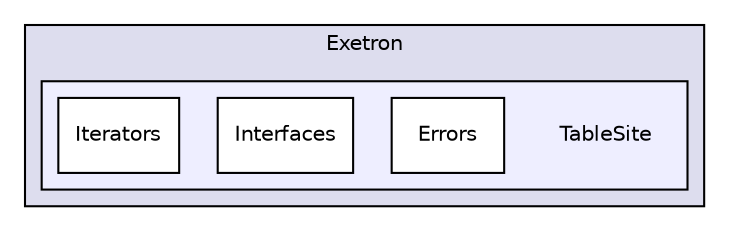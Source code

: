 digraph G {
  compound=true
  node [ fontsize=10, fontname="Helvetica"];
  edge [ labelfontsize=9, labelfontname="Helvetica"];
  subgraph clusterdir_c0ec4fc4568a9ea5e79e916ecacab50d {
    graph [ bgcolor="#ddddee", pencolor="black", label="Exetron" fontname="Helvetica", fontsize=10, URL="dir_c0ec4fc4568a9ea5e79e916ecacab50d.html"]
  subgraph clusterdir_415fd75f6c77a4b8abeeeefc2148dbef {
    graph [ bgcolor="#eeeeff", pencolor="black", label="" URL="dir_415fd75f6c77a4b8abeeeefc2148dbef.html"];
    dir_415fd75f6c77a4b8abeeeefc2148dbef [shape=plaintext label="TableSite"];
    dir_9f57eac89433d2a0d493f6a46bca679d [shape=box label="Errors" color="black" fillcolor="white" style="filled" URL="dir_9f57eac89433d2a0d493f6a46bca679d.html"];
    dir_0662a94cf9668e6ea58c56fcbdc786a6 [shape=box label="Interfaces" color="black" fillcolor="white" style="filled" URL="dir_0662a94cf9668e6ea58c56fcbdc786a6.html"];
    dir_2b799f55cac4b94dc973c990182b92e7 [shape=box label="Iterators" color="black" fillcolor="white" style="filled" URL="dir_2b799f55cac4b94dc973c990182b92e7.html"];
  }
  }
}

